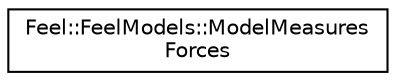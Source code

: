 digraph "Graphical Class Hierarchy"
{
 // LATEX_PDF_SIZE
  edge [fontname="Helvetica",fontsize="10",labelfontname="Helvetica",labelfontsize="10"];
  node [fontname="Helvetica",fontsize="10",shape=record];
  rankdir="LR";
  Node0 [label="Feel::FeelModels::ModelMeasures\lForces",height=0.2,width=0.4,color="black", fillcolor="white", style="filled",URL="$classFeel_1_1FeelModels_1_1ModelMeasuresForces.html",tooltip=" "];
}
